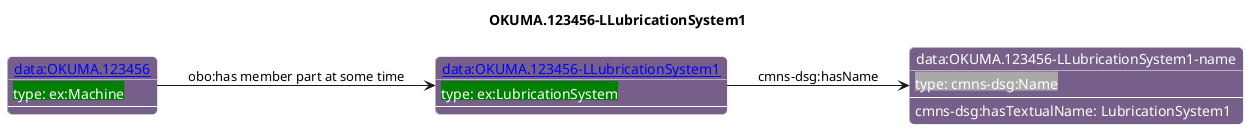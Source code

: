 @startuml
skinparam linetype polyline
left to right direction
title OKUMA.123456-LLubricationSystem1

skinparam roundCorner 10

skinparam object {
  BackgroundColor 76608A
  fontColor White
  BorderColor White 
  FontName Helvetica   
}

skinparam class{
   BackgroundColor White
   fontColor black
   FontStyle bold
   FontName Helvetica
}

object "[[./OKUMA.123456-LLubricationSystem1.html data:OKUMA.123456-LLubricationSystem1]]" as o1 #76608A {
 <back:#Green>type: ex:LubricationSystem</back> 
---
 }
object "data:OKUMA.123456-LLubricationSystem1-name" as o2 #76608A {
 <back:#DarkGrey>type: cmns-dsg:Name</back> 
---
 }
object "[[./OKUMA.123456.html data:OKUMA.123456]]" as o3 #76608A {
 <back:#Green>type: ex:Machine</back> 
---
 }
o1 --> o2 : cmns-dsg:hasName
o2 : cmns-dsg:hasTextualName: LubricationSystem1
o3 --> o1 : obo:has member part at some time
@enduml
